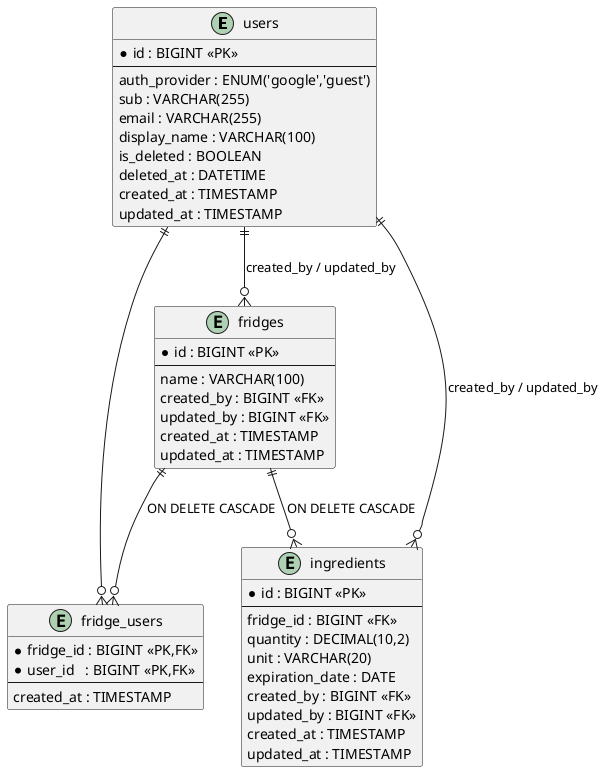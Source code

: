 @startuml share-fridge

entity "users" as users {
  * id : BIGINT <<PK>>
  --
  auth_provider : ENUM('google','guest')
  sub : VARCHAR(255)
  email : VARCHAR(255)
  display_name : VARCHAR(100)
  is_deleted : BOOLEAN
  deleted_at : DATETIME
  created_at : TIMESTAMP
  updated_at : TIMESTAMP
}

entity "fridges" as fridges {
  * id : BIGINT <<PK>>
  --
  name : VARCHAR(100)
  created_by : BIGINT <<FK>>
  updated_by : BIGINT <<FK>>
  created_at : TIMESTAMP
  updated_at : TIMESTAMP
}

entity "fridge_users" as fridge_users {
  * fridge_id : BIGINT <<PK,FK>>
  * user_id   : BIGINT <<PK,FK>>
  --
  created_at : TIMESTAMP
}

entity "ingredients" as ingredients {
  * id : BIGINT <<PK>>
  --
  fridge_id : BIGINT <<FK>>
  quantity : DECIMAL(10,2)
  unit : VARCHAR(20)
  expiration_date : DATE
  created_by : BIGINT <<FK>>
  updated_by : BIGINT <<FK>>
  created_at : TIMESTAMP
  updated_at : TIMESTAMP
}

' リレーション
users ||--o{ fridges : "created_by / updated_by"
users ||--o{ fridge_users : ""
fridges ||--o{ fridge_users : "ON DELETE CASCADE"
fridges ||--o{ ingredients : "ON DELETE CASCADE"
users ||--o{ ingredients : "created_by / updated_by"

@enduml
